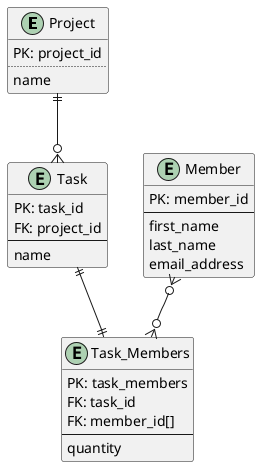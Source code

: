 @startuml

entity Project {
    PK: project_id
    ..
    name
}
entity Task {
    PK: task_id
    FK: project_id
    --
    name
}

entity Task_Members {
    PK: task_members
    FK: task_id
    FK: member_id[]
    --
    quantity
}

entity Member {
    PK: member_id
    --
    first_name
    last_name
    email_address
}

Project ||--o{ Task
Task ||--|| Task_Members
Member }o--o{  Task_Members
@enduml